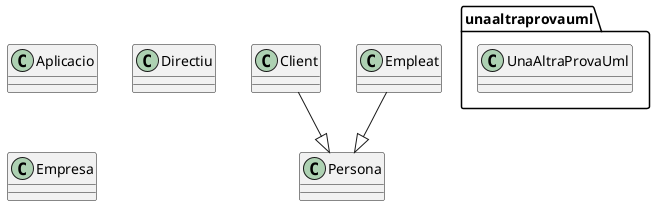 @startuml
class Aplicacio
class Client
class Directiu
class Empleat
class Empresa
class Persona
class unaaltraprovauml.UnaAltraProvaUml
Client --|> Persona
Empleat --|> Persona
@enduml